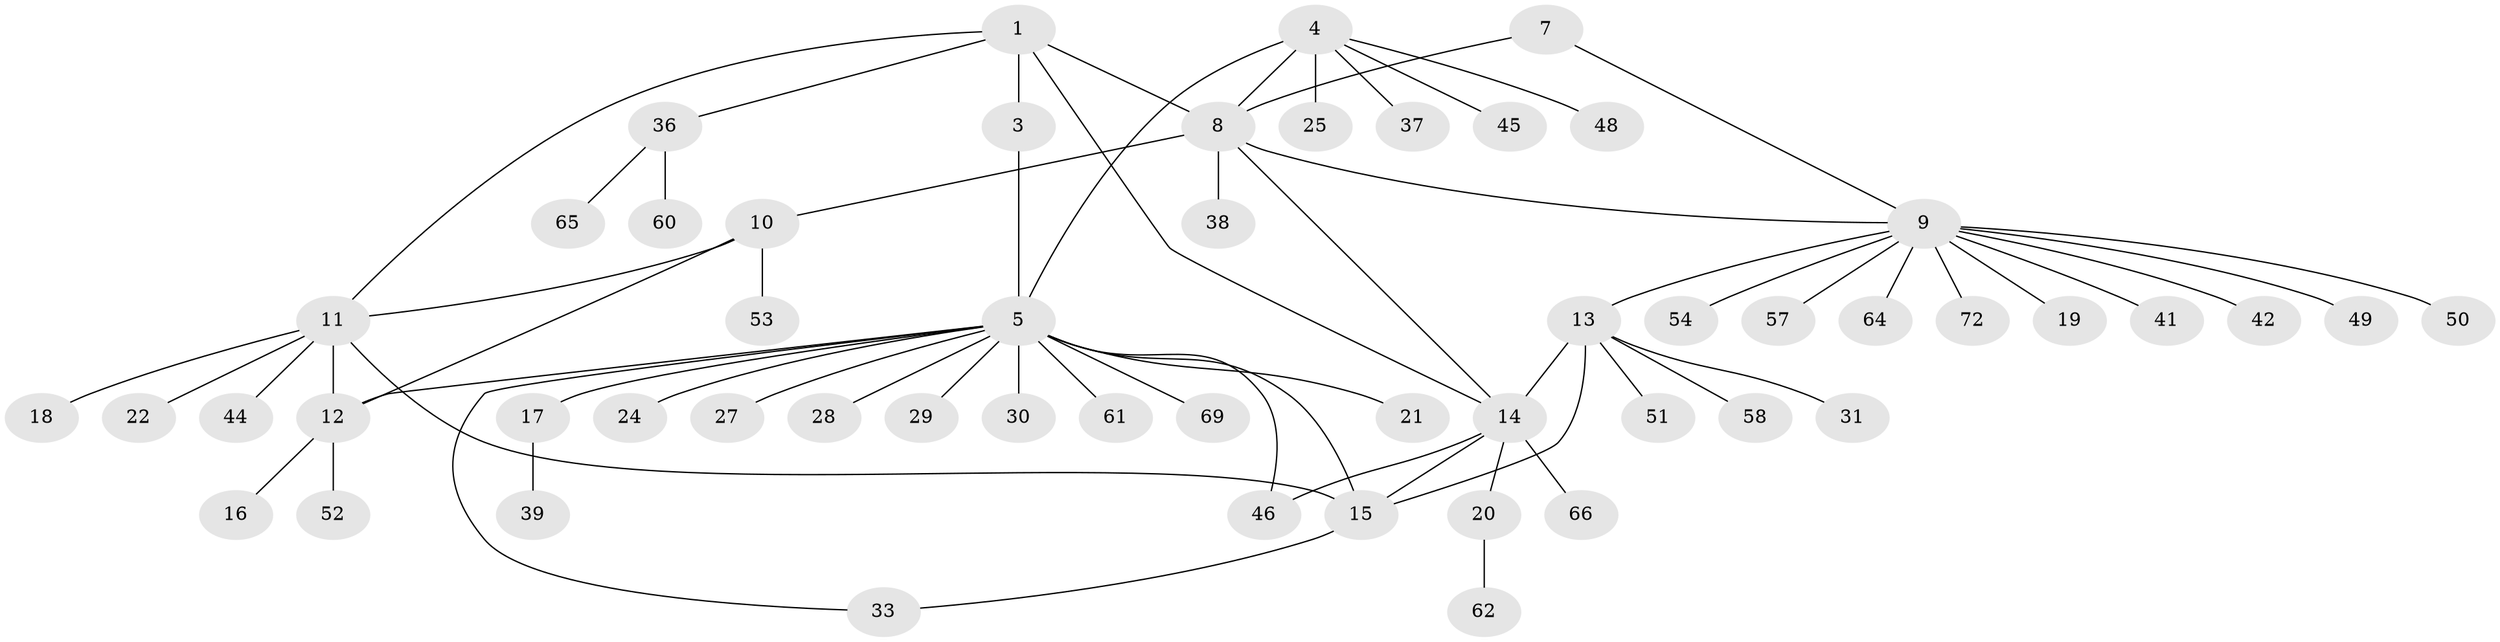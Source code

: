 // Generated by graph-tools (version 1.1) at 2025/52/02/27/25 19:52:15]
// undirected, 54 vertices, 65 edges
graph export_dot {
graph [start="1"]
  node [color=gray90,style=filled];
  1 [super="+2"];
  3 [super="+68"];
  4 [super="+67"];
  5 [super="+6"];
  7;
  8 [super="+71"];
  9 [super="+55"];
  10 [super="+26"];
  11 [super="+23"];
  12 [super="+47"];
  13 [super="+70"];
  14 [super="+43"];
  15 [super="+40"];
  16;
  17 [super="+34"];
  18;
  19;
  20 [super="+32"];
  21;
  22;
  24;
  25;
  27;
  28;
  29;
  30;
  31;
  33 [super="+35"];
  36;
  37;
  38;
  39;
  41;
  42 [super="+63"];
  44 [super="+56"];
  45;
  46;
  48 [super="+59"];
  49;
  50;
  51;
  52;
  53;
  54;
  57;
  58;
  60;
  61;
  62;
  64;
  65;
  66;
  69;
  72;
  1 -- 3 [weight=2];
  1 -- 14;
  1 -- 36;
  1 -- 8;
  1 -- 11;
  3 -- 5;
  4 -- 5 [weight=2];
  4 -- 8;
  4 -- 25;
  4 -- 37;
  4 -- 45;
  4 -- 48;
  5 -- 15 [weight=2];
  5 -- 17;
  5 -- 21;
  5 -- 27;
  5 -- 28;
  5 -- 29;
  5 -- 33;
  5 -- 61;
  5 -- 69;
  5 -- 30;
  5 -- 24;
  5 -- 12;
  5 -- 46;
  7 -- 8;
  7 -- 9;
  8 -- 9;
  8 -- 10;
  8 -- 38;
  8 -- 14;
  9 -- 13;
  9 -- 19;
  9 -- 41;
  9 -- 42;
  9 -- 49;
  9 -- 50;
  9 -- 54;
  9 -- 57;
  9 -- 64;
  9 -- 72;
  10 -- 11;
  10 -- 12;
  10 -- 53;
  11 -- 12;
  11 -- 15;
  11 -- 18;
  11 -- 22;
  11 -- 44;
  12 -- 16;
  12 -- 52;
  13 -- 14;
  13 -- 15;
  13 -- 31;
  13 -- 51;
  13 -- 58;
  14 -- 15;
  14 -- 20;
  14 -- 66;
  14 -- 46;
  15 -- 33;
  17 -- 39;
  20 -- 62;
  36 -- 60;
  36 -- 65;
}
